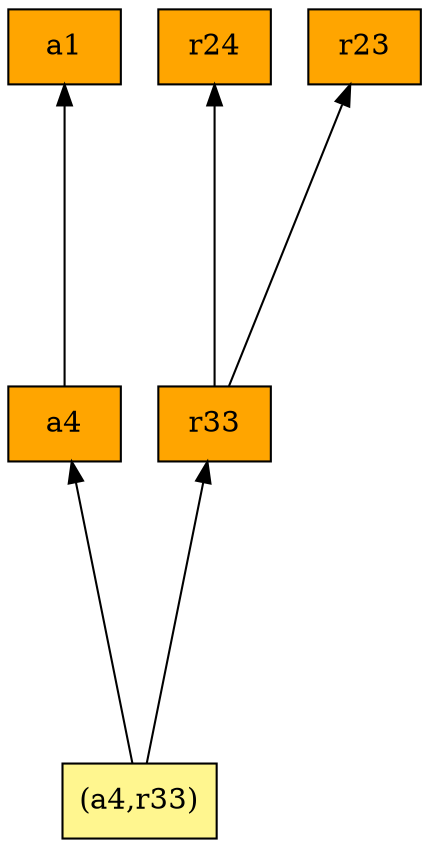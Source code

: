 digraph G {
rankdir=BT;ranksep="2.0";
"a1" [shape=record,fillcolor=orange,style=filled,label="{a1}"];
"(a4,r33)" [shape=record,fillcolor=khaki1,style=filled,label="{(a4,r33)}"];
"a4" [shape=record,fillcolor=orange,style=filled,label="{a4}"];
"r24" [shape=record,fillcolor=orange,style=filled,label="{r24}"];
"r23" [shape=record,fillcolor=orange,style=filled,label="{r23}"];
"r33" [shape=record,fillcolor=orange,style=filled,label="{r33}"];
"(a4,r33)" -> "a4"
"(a4,r33)" -> "r33"
"a4" -> "a1"
"r33" -> "r24"
"r33" -> "r23"
}